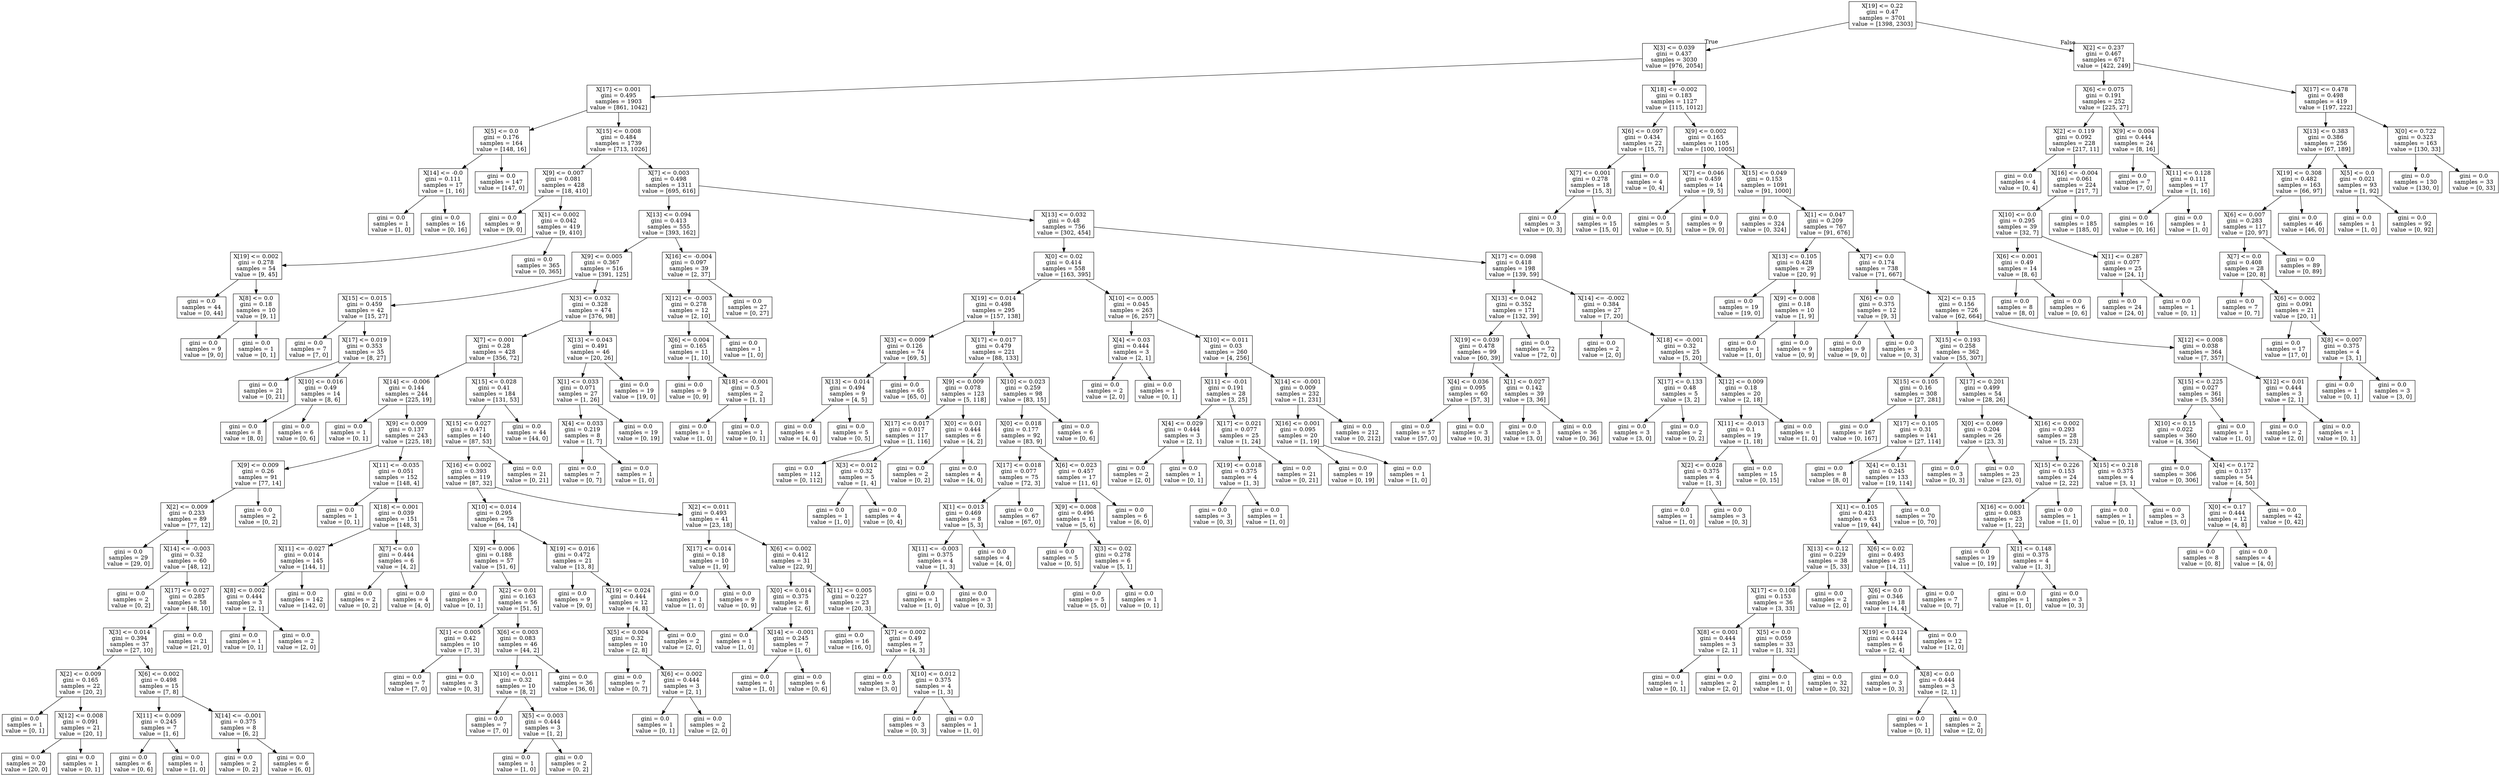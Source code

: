 digraph Tree {
node [shape=box] ;
0 [label="X[19] <= 0.22\ngini = 0.47\nsamples = 3701\nvalue = [1398, 2303]"] ;
1 [label="X[3] <= 0.039\ngini = 0.437\nsamples = 3030\nvalue = [976, 2054]"] ;
0 -> 1 [labeldistance=2.5, labelangle=45, headlabel="True"] ;
2 [label="X[17] <= 0.001\ngini = 0.495\nsamples = 1903\nvalue = [861, 1042]"] ;
1 -> 2 ;
3 [label="X[5] <= 0.0\ngini = 0.176\nsamples = 164\nvalue = [148, 16]"] ;
2 -> 3 ;
4 [label="X[14] <= -0.0\ngini = 0.111\nsamples = 17\nvalue = [1, 16]"] ;
3 -> 4 ;
5 [label="gini = 0.0\nsamples = 1\nvalue = [1, 0]"] ;
4 -> 5 ;
6 [label="gini = 0.0\nsamples = 16\nvalue = [0, 16]"] ;
4 -> 6 ;
7 [label="gini = 0.0\nsamples = 147\nvalue = [147, 0]"] ;
3 -> 7 ;
8 [label="X[15] <= 0.008\ngini = 0.484\nsamples = 1739\nvalue = [713, 1026]"] ;
2 -> 8 ;
9 [label="X[9] <= 0.007\ngini = 0.081\nsamples = 428\nvalue = [18, 410]"] ;
8 -> 9 ;
10 [label="gini = 0.0\nsamples = 9\nvalue = [9, 0]"] ;
9 -> 10 ;
11 [label="X[1] <= 0.002\ngini = 0.042\nsamples = 419\nvalue = [9, 410]"] ;
9 -> 11 ;
12 [label="X[19] <= 0.002\ngini = 0.278\nsamples = 54\nvalue = [9, 45]"] ;
11 -> 12 ;
13 [label="gini = 0.0\nsamples = 44\nvalue = [0, 44]"] ;
12 -> 13 ;
14 [label="X[8] <= 0.0\ngini = 0.18\nsamples = 10\nvalue = [9, 1]"] ;
12 -> 14 ;
15 [label="gini = 0.0\nsamples = 9\nvalue = [9, 0]"] ;
14 -> 15 ;
16 [label="gini = 0.0\nsamples = 1\nvalue = [0, 1]"] ;
14 -> 16 ;
17 [label="gini = 0.0\nsamples = 365\nvalue = [0, 365]"] ;
11 -> 17 ;
18 [label="X[7] <= 0.003\ngini = 0.498\nsamples = 1311\nvalue = [695, 616]"] ;
8 -> 18 ;
19 [label="X[13] <= 0.094\ngini = 0.413\nsamples = 555\nvalue = [393, 162]"] ;
18 -> 19 ;
20 [label="X[9] <= 0.005\ngini = 0.367\nsamples = 516\nvalue = [391, 125]"] ;
19 -> 20 ;
21 [label="X[15] <= 0.015\ngini = 0.459\nsamples = 42\nvalue = [15, 27]"] ;
20 -> 21 ;
22 [label="gini = 0.0\nsamples = 7\nvalue = [7, 0]"] ;
21 -> 22 ;
23 [label="X[17] <= 0.019\ngini = 0.353\nsamples = 35\nvalue = [8, 27]"] ;
21 -> 23 ;
24 [label="gini = 0.0\nsamples = 21\nvalue = [0, 21]"] ;
23 -> 24 ;
25 [label="X[10] <= 0.016\ngini = 0.49\nsamples = 14\nvalue = [8, 6]"] ;
23 -> 25 ;
26 [label="gini = 0.0\nsamples = 8\nvalue = [8, 0]"] ;
25 -> 26 ;
27 [label="gini = 0.0\nsamples = 6\nvalue = [0, 6]"] ;
25 -> 27 ;
28 [label="X[3] <= 0.032\ngini = 0.328\nsamples = 474\nvalue = [376, 98]"] ;
20 -> 28 ;
29 [label="X[7] <= 0.001\ngini = 0.28\nsamples = 428\nvalue = [356, 72]"] ;
28 -> 29 ;
30 [label="X[14] <= -0.006\ngini = 0.144\nsamples = 244\nvalue = [225, 19]"] ;
29 -> 30 ;
31 [label="gini = 0.0\nsamples = 1\nvalue = [0, 1]"] ;
30 -> 31 ;
32 [label="X[9] <= 0.009\ngini = 0.137\nsamples = 243\nvalue = [225, 18]"] ;
30 -> 32 ;
33 [label="X[9] <= 0.009\ngini = 0.26\nsamples = 91\nvalue = [77, 14]"] ;
32 -> 33 ;
34 [label="X[2] <= 0.009\ngini = 0.233\nsamples = 89\nvalue = [77, 12]"] ;
33 -> 34 ;
35 [label="gini = 0.0\nsamples = 29\nvalue = [29, 0]"] ;
34 -> 35 ;
36 [label="X[14] <= -0.003\ngini = 0.32\nsamples = 60\nvalue = [48, 12]"] ;
34 -> 36 ;
37 [label="gini = 0.0\nsamples = 2\nvalue = [0, 2]"] ;
36 -> 37 ;
38 [label="X[17] <= 0.027\ngini = 0.285\nsamples = 58\nvalue = [48, 10]"] ;
36 -> 38 ;
39 [label="X[3] <= 0.014\ngini = 0.394\nsamples = 37\nvalue = [27, 10]"] ;
38 -> 39 ;
40 [label="X[2] <= 0.009\ngini = 0.165\nsamples = 22\nvalue = [20, 2]"] ;
39 -> 40 ;
41 [label="gini = 0.0\nsamples = 1\nvalue = [0, 1]"] ;
40 -> 41 ;
42 [label="X[12] <= 0.008\ngini = 0.091\nsamples = 21\nvalue = [20, 1]"] ;
40 -> 42 ;
43 [label="gini = 0.0\nsamples = 20\nvalue = [20, 0]"] ;
42 -> 43 ;
44 [label="gini = 0.0\nsamples = 1\nvalue = [0, 1]"] ;
42 -> 44 ;
45 [label="X[6] <= 0.002\ngini = 0.498\nsamples = 15\nvalue = [7, 8]"] ;
39 -> 45 ;
46 [label="X[11] <= 0.009\ngini = 0.245\nsamples = 7\nvalue = [1, 6]"] ;
45 -> 46 ;
47 [label="gini = 0.0\nsamples = 6\nvalue = [0, 6]"] ;
46 -> 47 ;
48 [label="gini = 0.0\nsamples = 1\nvalue = [1, 0]"] ;
46 -> 48 ;
49 [label="X[14] <= -0.001\ngini = 0.375\nsamples = 8\nvalue = [6, 2]"] ;
45 -> 49 ;
50 [label="gini = 0.0\nsamples = 2\nvalue = [0, 2]"] ;
49 -> 50 ;
51 [label="gini = 0.0\nsamples = 6\nvalue = [6, 0]"] ;
49 -> 51 ;
52 [label="gini = 0.0\nsamples = 21\nvalue = [21, 0]"] ;
38 -> 52 ;
53 [label="gini = 0.0\nsamples = 2\nvalue = [0, 2]"] ;
33 -> 53 ;
54 [label="X[11] <= -0.035\ngini = 0.051\nsamples = 152\nvalue = [148, 4]"] ;
32 -> 54 ;
55 [label="gini = 0.0\nsamples = 1\nvalue = [0, 1]"] ;
54 -> 55 ;
56 [label="X[18] <= 0.001\ngini = 0.039\nsamples = 151\nvalue = [148, 3]"] ;
54 -> 56 ;
57 [label="X[11] <= -0.027\ngini = 0.014\nsamples = 145\nvalue = [144, 1]"] ;
56 -> 57 ;
58 [label="X[8] <= 0.002\ngini = 0.444\nsamples = 3\nvalue = [2, 1]"] ;
57 -> 58 ;
59 [label="gini = 0.0\nsamples = 1\nvalue = [0, 1]"] ;
58 -> 59 ;
60 [label="gini = 0.0\nsamples = 2\nvalue = [2, 0]"] ;
58 -> 60 ;
61 [label="gini = 0.0\nsamples = 142\nvalue = [142, 0]"] ;
57 -> 61 ;
62 [label="X[7] <= 0.0\ngini = 0.444\nsamples = 6\nvalue = [4, 2]"] ;
56 -> 62 ;
63 [label="gini = 0.0\nsamples = 2\nvalue = [0, 2]"] ;
62 -> 63 ;
64 [label="gini = 0.0\nsamples = 4\nvalue = [4, 0]"] ;
62 -> 64 ;
65 [label="X[15] <= 0.028\ngini = 0.41\nsamples = 184\nvalue = [131, 53]"] ;
29 -> 65 ;
66 [label="X[15] <= 0.027\ngini = 0.471\nsamples = 140\nvalue = [87, 53]"] ;
65 -> 66 ;
67 [label="X[16] <= 0.002\ngini = 0.393\nsamples = 119\nvalue = [87, 32]"] ;
66 -> 67 ;
68 [label="X[10] <= 0.014\ngini = 0.295\nsamples = 78\nvalue = [64, 14]"] ;
67 -> 68 ;
69 [label="X[9] <= 0.006\ngini = 0.188\nsamples = 57\nvalue = [51, 6]"] ;
68 -> 69 ;
70 [label="gini = 0.0\nsamples = 1\nvalue = [0, 1]"] ;
69 -> 70 ;
71 [label="X[2] <= 0.01\ngini = 0.163\nsamples = 56\nvalue = [51, 5]"] ;
69 -> 71 ;
72 [label="X[1] <= 0.005\ngini = 0.42\nsamples = 10\nvalue = [7, 3]"] ;
71 -> 72 ;
73 [label="gini = 0.0\nsamples = 7\nvalue = [7, 0]"] ;
72 -> 73 ;
74 [label="gini = 0.0\nsamples = 3\nvalue = [0, 3]"] ;
72 -> 74 ;
75 [label="X[6] <= 0.003\ngini = 0.083\nsamples = 46\nvalue = [44, 2]"] ;
71 -> 75 ;
76 [label="X[10] <= 0.011\ngini = 0.32\nsamples = 10\nvalue = [8, 2]"] ;
75 -> 76 ;
77 [label="gini = 0.0\nsamples = 7\nvalue = [7, 0]"] ;
76 -> 77 ;
78 [label="X[5] <= 0.003\ngini = 0.444\nsamples = 3\nvalue = [1, 2]"] ;
76 -> 78 ;
79 [label="gini = 0.0\nsamples = 1\nvalue = [1, 0]"] ;
78 -> 79 ;
80 [label="gini = 0.0\nsamples = 2\nvalue = [0, 2]"] ;
78 -> 80 ;
81 [label="gini = 0.0\nsamples = 36\nvalue = [36, 0]"] ;
75 -> 81 ;
82 [label="X[19] <= 0.016\ngini = 0.472\nsamples = 21\nvalue = [13, 8]"] ;
68 -> 82 ;
83 [label="gini = 0.0\nsamples = 9\nvalue = [9, 0]"] ;
82 -> 83 ;
84 [label="X[19] <= 0.024\ngini = 0.444\nsamples = 12\nvalue = [4, 8]"] ;
82 -> 84 ;
85 [label="X[5] <= 0.004\ngini = 0.32\nsamples = 10\nvalue = [2, 8]"] ;
84 -> 85 ;
86 [label="gini = 0.0\nsamples = 7\nvalue = [0, 7]"] ;
85 -> 86 ;
87 [label="X[6] <= 0.002\ngini = 0.444\nsamples = 3\nvalue = [2, 1]"] ;
85 -> 87 ;
88 [label="gini = 0.0\nsamples = 1\nvalue = [0, 1]"] ;
87 -> 88 ;
89 [label="gini = 0.0\nsamples = 2\nvalue = [2, 0]"] ;
87 -> 89 ;
90 [label="gini = 0.0\nsamples = 2\nvalue = [2, 0]"] ;
84 -> 90 ;
91 [label="X[2] <= 0.011\ngini = 0.493\nsamples = 41\nvalue = [23, 18]"] ;
67 -> 91 ;
92 [label="X[17] <= 0.014\ngini = 0.18\nsamples = 10\nvalue = [1, 9]"] ;
91 -> 92 ;
93 [label="gini = 0.0\nsamples = 1\nvalue = [1, 0]"] ;
92 -> 93 ;
94 [label="gini = 0.0\nsamples = 9\nvalue = [0, 9]"] ;
92 -> 94 ;
95 [label="X[6] <= 0.002\ngini = 0.412\nsamples = 31\nvalue = [22, 9]"] ;
91 -> 95 ;
96 [label="X[0] <= 0.014\ngini = 0.375\nsamples = 8\nvalue = [2, 6]"] ;
95 -> 96 ;
97 [label="gini = 0.0\nsamples = 1\nvalue = [1, 0]"] ;
96 -> 97 ;
98 [label="X[14] <= -0.001\ngini = 0.245\nsamples = 7\nvalue = [1, 6]"] ;
96 -> 98 ;
99 [label="gini = 0.0\nsamples = 1\nvalue = [1, 0]"] ;
98 -> 99 ;
100 [label="gini = 0.0\nsamples = 6\nvalue = [0, 6]"] ;
98 -> 100 ;
101 [label="X[11] <= 0.005\ngini = 0.227\nsamples = 23\nvalue = [20, 3]"] ;
95 -> 101 ;
102 [label="gini = 0.0\nsamples = 16\nvalue = [16, 0]"] ;
101 -> 102 ;
103 [label="X[7] <= 0.002\ngini = 0.49\nsamples = 7\nvalue = [4, 3]"] ;
101 -> 103 ;
104 [label="gini = 0.0\nsamples = 3\nvalue = [3, 0]"] ;
103 -> 104 ;
105 [label="X[10] <= 0.012\ngini = 0.375\nsamples = 4\nvalue = [1, 3]"] ;
103 -> 105 ;
106 [label="gini = 0.0\nsamples = 3\nvalue = [0, 3]"] ;
105 -> 106 ;
107 [label="gini = 0.0\nsamples = 1\nvalue = [1, 0]"] ;
105 -> 107 ;
108 [label="gini = 0.0\nsamples = 21\nvalue = [0, 21]"] ;
66 -> 108 ;
109 [label="gini = 0.0\nsamples = 44\nvalue = [44, 0]"] ;
65 -> 109 ;
110 [label="X[13] <= 0.043\ngini = 0.491\nsamples = 46\nvalue = [20, 26]"] ;
28 -> 110 ;
111 [label="X[1] <= 0.033\ngini = 0.071\nsamples = 27\nvalue = [1, 26]"] ;
110 -> 111 ;
112 [label="X[4] <= 0.033\ngini = 0.219\nsamples = 8\nvalue = [1, 7]"] ;
111 -> 112 ;
113 [label="gini = 0.0\nsamples = 7\nvalue = [0, 7]"] ;
112 -> 113 ;
114 [label="gini = 0.0\nsamples = 1\nvalue = [1, 0]"] ;
112 -> 114 ;
115 [label="gini = 0.0\nsamples = 19\nvalue = [0, 19]"] ;
111 -> 115 ;
116 [label="gini = 0.0\nsamples = 19\nvalue = [19, 0]"] ;
110 -> 116 ;
117 [label="X[16] <= -0.004\ngini = 0.097\nsamples = 39\nvalue = [2, 37]"] ;
19 -> 117 ;
118 [label="X[12] <= -0.003\ngini = 0.278\nsamples = 12\nvalue = [2, 10]"] ;
117 -> 118 ;
119 [label="X[6] <= 0.004\ngini = 0.165\nsamples = 11\nvalue = [1, 10]"] ;
118 -> 119 ;
120 [label="gini = 0.0\nsamples = 9\nvalue = [0, 9]"] ;
119 -> 120 ;
121 [label="X[18] <= -0.001\ngini = 0.5\nsamples = 2\nvalue = [1, 1]"] ;
119 -> 121 ;
122 [label="gini = 0.0\nsamples = 1\nvalue = [1, 0]"] ;
121 -> 122 ;
123 [label="gini = 0.0\nsamples = 1\nvalue = [0, 1]"] ;
121 -> 123 ;
124 [label="gini = 0.0\nsamples = 1\nvalue = [1, 0]"] ;
118 -> 124 ;
125 [label="gini = 0.0\nsamples = 27\nvalue = [0, 27]"] ;
117 -> 125 ;
126 [label="X[13] <= 0.032\ngini = 0.48\nsamples = 756\nvalue = [302, 454]"] ;
18 -> 126 ;
127 [label="X[0] <= 0.02\ngini = 0.414\nsamples = 558\nvalue = [163, 395]"] ;
126 -> 127 ;
128 [label="X[19] <= 0.014\ngini = 0.498\nsamples = 295\nvalue = [157, 138]"] ;
127 -> 128 ;
129 [label="X[3] <= 0.009\ngini = 0.126\nsamples = 74\nvalue = [69, 5]"] ;
128 -> 129 ;
130 [label="X[13] <= 0.014\ngini = 0.494\nsamples = 9\nvalue = [4, 5]"] ;
129 -> 130 ;
131 [label="gini = 0.0\nsamples = 4\nvalue = [4, 0]"] ;
130 -> 131 ;
132 [label="gini = 0.0\nsamples = 5\nvalue = [0, 5]"] ;
130 -> 132 ;
133 [label="gini = 0.0\nsamples = 65\nvalue = [65, 0]"] ;
129 -> 133 ;
134 [label="X[17] <= 0.017\ngini = 0.479\nsamples = 221\nvalue = [88, 133]"] ;
128 -> 134 ;
135 [label="X[9] <= 0.009\ngini = 0.078\nsamples = 123\nvalue = [5, 118]"] ;
134 -> 135 ;
136 [label="X[17] <= 0.017\ngini = 0.017\nsamples = 117\nvalue = [1, 116]"] ;
135 -> 136 ;
137 [label="gini = 0.0\nsamples = 112\nvalue = [0, 112]"] ;
136 -> 137 ;
138 [label="X[3] <= 0.012\ngini = 0.32\nsamples = 5\nvalue = [1, 4]"] ;
136 -> 138 ;
139 [label="gini = 0.0\nsamples = 1\nvalue = [1, 0]"] ;
138 -> 139 ;
140 [label="gini = 0.0\nsamples = 4\nvalue = [0, 4]"] ;
138 -> 140 ;
141 [label="X[0] <= 0.01\ngini = 0.444\nsamples = 6\nvalue = [4, 2]"] ;
135 -> 141 ;
142 [label="gini = 0.0\nsamples = 2\nvalue = [0, 2]"] ;
141 -> 142 ;
143 [label="gini = 0.0\nsamples = 4\nvalue = [4, 0]"] ;
141 -> 143 ;
144 [label="X[10] <= 0.023\ngini = 0.259\nsamples = 98\nvalue = [83, 15]"] ;
134 -> 144 ;
145 [label="X[0] <= 0.018\ngini = 0.177\nsamples = 92\nvalue = [83, 9]"] ;
144 -> 145 ;
146 [label="X[17] <= 0.018\ngini = 0.077\nsamples = 75\nvalue = [72, 3]"] ;
145 -> 146 ;
147 [label="X[1] <= 0.013\ngini = 0.469\nsamples = 8\nvalue = [5, 3]"] ;
146 -> 147 ;
148 [label="X[11] <= -0.003\ngini = 0.375\nsamples = 4\nvalue = [1, 3]"] ;
147 -> 148 ;
149 [label="gini = 0.0\nsamples = 1\nvalue = [1, 0]"] ;
148 -> 149 ;
150 [label="gini = 0.0\nsamples = 3\nvalue = [0, 3]"] ;
148 -> 150 ;
151 [label="gini = 0.0\nsamples = 4\nvalue = [4, 0]"] ;
147 -> 151 ;
152 [label="gini = 0.0\nsamples = 67\nvalue = [67, 0]"] ;
146 -> 152 ;
153 [label="X[6] <= 0.023\ngini = 0.457\nsamples = 17\nvalue = [11, 6]"] ;
145 -> 153 ;
154 [label="X[9] <= 0.008\ngini = 0.496\nsamples = 11\nvalue = [5, 6]"] ;
153 -> 154 ;
155 [label="gini = 0.0\nsamples = 5\nvalue = [0, 5]"] ;
154 -> 155 ;
156 [label="X[3] <= 0.02\ngini = 0.278\nsamples = 6\nvalue = [5, 1]"] ;
154 -> 156 ;
157 [label="gini = 0.0\nsamples = 5\nvalue = [5, 0]"] ;
156 -> 157 ;
158 [label="gini = 0.0\nsamples = 1\nvalue = [0, 1]"] ;
156 -> 158 ;
159 [label="gini = 0.0\nsamples = 6\nvalue = [6, 0]"] ;
153 -> 159 ;
160 [label="gini = 0.0\nsamples = 6\nvalue = [0, 6]"] ;
144 -> 160 ;
161 [label="X[10] <= 0.005\ngini = 0.045\nsamples = 263\nvalue = [6, 257]"] ;
127 -> 161 ;
162 [label="X[4] <= 0.03\ngini = 0.444\nsamples = 3\nvalue = [2, 1]"] ;
161 -> 162 ;
163 [label="gini = 0.0\nsamples = 2\nvalue = [2, 0]"] ;
162 -> 163 ;
164 [label="gini = 0.0\nsamples = 1\nvalue = [0, 1]"] ;
162 -> 164 ;
165 [label="X[10] <= 0.011\ngini = 0.03\nsamples = 260\nvalue = [4, 256]"] ;
161 -> 165 ;
166 [label="X[11] <= -0.01\ngini = 0.191\nsamples = 28\nvalue = [3, 25]"] ;
165 -> 166 ;
167 [label="X[4] <= 0.029\ngini = 0.444\nsamples = 3\nvalue = [2, 1]"] ;
166 -> 167 ;
168 [label="gini = 0.0\nsamples = 2\nvalue = [2, 0]"] ;
167 -> 168 ;
169 [label="gini = 0.0\nsamples = 1\nvalue = [0, 1]"] ;
167 -> 169 ;
170 [label="X[17] <= 0.021\ngini = 0.077\nsamples = 25\nvalue = [1, 24]"] ;
166 -> 170 ;
171 [label="X[19] <= 0.018\ngini = 0.375\nsamples = 4\nvalue = [1, 3]"] ;
170 -> 171 ;
172 [label="gini = 0.0\nsamples = 3\nvalue = [0, 3]"] ;
171 -> 172 ;
173 [label="gini = 0.0\nsamples = 1\nvalue = [1, 0]"] ;
171 -> 173 ;
174 [label="gini = 0.0\nsamples = 21\nvalue = [0, 21]"] ;
170 -> 174 ;
175 [label="X[14] <= -0.001\ngini = 0.009\nsamples = 232\nvalue = [1, 231]"] ;
165 -> 175 ;
176 [label="X[16] <= 0.001\ngini = 0.095\nsamples = 20\nvalue = [1, 19]"] ;
175 -> 176 ;
177 [label="gini = 0.0\nsamples = 19\nvalue = [0, 19]"] ;
176 -> 177 ;
178 [label="gini = 0.0\nsamples = 1\nvalue = [1, 0]"] ;
176 -> 178 ;
179 [label="gini = 0.0\nsamples = 212\nvalue = [0, 212]"] ;
175 -> 179 ;
180 [label="X[17] <= 0.098\ngini = 0.418\nsamples = 198\nvalue = [139, 59]"] ;
126 -> 180 ;
181 [label="X[13] <= 0.042\ngini = 0.352\nsamples = 171\nvalue = [132, 39]"] ;
180 -> 181 ;
182 [label="X[19] <= 0.039\ngini = 0.478\nsamples = 99\nvalue = [60, 39]"] ;
181 -> 182 ;
183 [label="X[4] <= 0.036\ngini = 0.095\nsamples = 60\nvalue = [57, 3]"] ;
182 -> 183 ;
184 [label="gini = 0.0\nsamples = 57\nvalue = [57, 0]"] ;
183 -> 184 ;
185 [label="gini = 0.0\nsamples = 3\nvalue = [0, 3]"] ;
183 -> 185 ;
186 [label="X[1] <= 0.027\ngini = 0.142\nsamples = 39\nvalue = [3, 36]"] ;
182 -> 186 ;
187 [label="gini = 0.0\nsamples = 3\nvalue = [3, 0]"] ;
186 -> 187 ;
188 [label="gini = 0.0\nsamples = 36\nvalue = [0, 36]"] ;
186 -> 188 ;
189 [label="gini = 0.0\nsamples = 72\nvalue = [72, 0]"] ;
181 -> 189 ;
190 [label="X[14] <= -0.002\ngini = 0.384\nsamples = 27\nvalue = [7, 20]"] ;
180 -> 190 ;
191 [label="gini = 0.0\nsamples = 2\nvalue = [2, 0]"] ;
190 -> 191 ;
192 [label="X[18] <= -0.001\ngini = 0.32\nsamples = 25\nvalue = [5, 20]"] ;
190 -> 192 ;
193 [label="X[17] <= 0.133\ngini = 0.48\nsamples = 5\nvalue = [3, 2]"] ;
192 -> 193 ;
194 [label="gini = 0.0\nsamples = 3\nvalue = [3, 0]"] ;
193 -> 194 ;
195 [label="gini = 0.0\nsamples = 2\nvalue = [0, 2]"] ;
193 -> 195 ;
196 [label="X[12] <= 0.009\ngini = 0.18\nsamples = 20\nvalue = [2, 18]"] ;
192 -> 196 ;
197 [label="X[11] <= -0.013\ngini = 0.1\nsamples = 19\nvalue = [1, 18]"] ;
196 -> 197 ;
198 [label="X[2] <= 0.028\ngini = 0.375\nsamples = 4\nvalue = [1, 3]"] ;
197 -> 198 ;
199 [label="gini = 0.0\nsamples = 1\nvalue = [1, 0]"] ;
198 -> 199 ;
200 [label="gini = 0.0\nsamples = 3\nvalue = [0, 3]"] ;
198 -> 200 ;
201 [label="gini = 0.0\nsamples = 15\nvalue = [0, 15]"] ;
197 -> 201 ;
202 [label="gini = 0.0\nsamples = 1\nvalue = [1, 0]"] ;
196 -> 202 ;
203 [label="X[18] <= -0.002\ngini = 0.183\nsamples = 1127\nvalue = [115, 1012]"] ;
1 -> 203 ;
204 [label="X[6] <= 0.097\ngini = 0.434\nsamples = 22\nvalue = [15, 7]"] ;
203 -> 204 ;
205 [label="X[7] <= 0.001\ngini = 0.278\nsamples = 18\nvalue = [15, 3]"] ;
204 -> 205 ;
206 [label="gini = 0.0\nsamples = 3\nvalue = [0, 3]"] ;
205 -> 206 ;
207 [label="gini = 0.0\nsamples = 15\nvalue = [15, 0]"] ;
205 -> 207 ;
208 [label="gini = 0.0\nsamples = 4\nvalue = [0, 4]"] ;
204 -> 208 ;
209 [label="X[9] <= 0.002\ngini = 0.165\nsamples = 1105\nvalue = [100, 1005]"] ;
203 -> 209 ;
210 [label="X[7] <= 0.046\ngini = 0.459\nsamples = 14\nvalue = [9, 5]"] ;
209 -> 210 ;
211 [label="gini = 0.0\nsamples = 5\nvalue = [0, 5]"] ;
210 -> 211 ;
212 [label="gini = 0.0\nsamples = 9\nvalue = [9, 0]"] ;
210 -> 212 ;
213 [label="X[15] <= 0.049\ngini = 0.153\nsamples = 1091\nvalue = [91, 1000]"] ;
209 -> 213 ;
214 [label="gini = 0.0\nsamples = 324\nvalue = [0, 324]"] ;
213 -> 214 ;
215 [label="X[1] <= 0.047\ngini = 0.209\nsamples = 767\nvalue = [91, 676]"] ;
213 -> 215 ;
216 [label="X[13] <= 0.105\ngini = 0.428\nsamples = 29\nvalue = [20, 9]"] ;
215 -> 216 ;
217 [label="gini = 0.0\nsamples = 19\nvalue = [19, 0]"] ;
216 -> 217 ;
218 [label="X[9] <= 0.008\ngini = 0.18\nsamples = 10\nvalue = [1, 9]"] ;
216 -> 218 ;
219 [label="gini = 0.0\nsamples = 1\nvalue = [1, 0]"] ;
218 -> 219 ;
220 [label="gini = 0.0\nsamples = 9\nvalue = [0, 9]"] ;
218 -> 220 ;
221 [label="X[7] <= 0.0\ngini = 0.174\nsamples = 738\nvalue = [71, 667]"] ;
215 -> 221 ;
222 [label="X[6] <= 0.0\ngini = 0.375\nsamples = 12\nvalue = [9, 3]"] ;
221 -> 222 ;
223 [label="gini = 0.0\nsamples = 9\nvalue = [9, 0]"] ;
222 -> 223 ;
224 [label="gini = 0.0\nsamples = 3\nvalue = [0, 3]"] ;
222 -> 224 ;
225 [label="X[2] <= 0.15\ngini = 0.156\nsamples = 726\nvalue = [62, 664]"] ;
221 -> 225 ;
226 [label="X[15] <= 0.193\ngini = 0.258\nsamples = 362\nvalue = [55, 307]"] ;
225 -> 226 ;
227 [label="X[15] <= 0.105\ngini = 0.16\nsamples = 308\nvalue = [27, 281]"] ;
226 -> 227 ;
228 [label="gini = 0.0\nsamples = 167\nvalue = [0, 167]"] ;
227 -> 228 ;
229 [label="X[17] <= 0.105\ngini = 0.31\nsamples = 141\nvalue = [27, 114]"] ;
227 -> 229 ;
230 [label="gini = 0.0\nsamples = 8\nvalue = [8, 0]"] ;
229 -> 230 ;
231 [label="X[4] <= 0.131\ngini = 0.245\nsamples = 133\nvalue = [19, 114]"] ;
229 -> 231 ;
232 [label="X[1] <= 0.105\ngini = 0.421\nsamples = 63\nvalue = [19, 44]"] ;
231 -> 232 ;
233 [label="X[13] <= 0.12\ngini = 0.229\nsamples = 38\nvalue = [5, 33]"] ;
232 -> 233 ;
234 [label="X[17] <= 0.108\ngini = 0.153\nsamples = 36\nvalue = [3, 33]"] ;
233 -> 234 ;
235 [label="X[8] <= 0.001\ngini = 0.444\nsamples = 3\nvalue = [2, 1]"] ;
234 -> 235 ;
236 [label="gini = 0.0\nsamples = 1\nvalue = [0, 1]"] ;
235 -> 236 ;
237 [label="gini = 0.0\nsamples = 2\nvalue = [2, 0]"] ;
235 -> 237 ;
238 [label="X[5] <= 0.0\ngini = 0.059\nsamples = 33\nvalue = [1, 32]"] ;
234 -> 238 ;
239 [label="gini = 0.0\nsamples = 1\nvalue = [1, 0]"] ;
238 -> 239 ;
240 [label="gini = 0.0\nsamples = 32\nvalue = [0, 32]"] ;
238 -> 240 ;
241 [label="gini = 0.0\nsamples = 2\nvalue = [2, 0]"] ;
233 -> 241 ;
242 [label="X[6] <= 0.02\ngini = 0.493\nsamples = 25\nvalue = [14, 11]"] ;
232 -> 242 ;
243 [label="X[6] <= 0.0\ngini = 0.346\nsamples = 18\nvalue = [14, 4]"] ;
242 -> 243 ;
244 [label="X[19] <= 0.124\ngini = 0.444\nsamples = 6\nvalue = [2, 4]"] ;
243 -> 244 ;
245 [label="gini = 0.0\nsamples = 3\nvalue = [0, 3]"] ;
244 -> 245 ;
246 [label="X[8] <= 0.0\ngini = 0.444\nsamples = 3\nvalue = [2, 1]"] ;
244 -> 246 ;
247 [label="gini = 0.0\nsamples = 1\nvalue = [0, 1]"] ;
246 -> 247 ;
248 [label="gini = 0.0\nsamples = 2\nvalue = [2, 0]"] ;
246 -> 248 ;
249 [label="gini = 0.0\nsamples = 12\nvalue = [12, 0]"] ;
243 -> 249 ;
250 [label="gini = 0.0\nsamples = 7\nvalue = [0, 7]"] ;
242 -> 250 ;
251 [label="gini = 0.0\nsamples = 70\nvalue = [0, 70]"] ;
231 -> 251 ;
252 [label="X[17] <= 0.201\ngini = 0.499\nsamples = 54\nvalue = [28, 26]"] ;
226 -> 252 ;
253 [label="X[0] <= 0.069\ngini = 0.204\nsamples = 26\nvalue = [23, 3]"] ;
252 -> 253 ;
254 [label="gini = 0.0\nsamples = 3\nvalue = [0, 3]"] ;
253 -> 254 ;
255 [label="gini = 0.0\nsamples = 23\nvalue = [23, 0]"] ;
253 -> 255 ;
256 [label="X[16] <= 0.002\ngini = 0.293\nsamples = 28\nvalue = [5, 23]"] ;
252 -> 256 ;
257 [label="X[15] <= 0.226\ngini = 0.153\nsamples = 24\nvalue = [2, 22]"] ;
256 -> 257 ;
258 [label="X[16] <= 0.001\ngini = 0.083\nsamples = 23\nvalue = [1, 22]"] ;
257 -> 258 ;
259 [label="gini = 0.0\nsamples = 19\nvalue = [0, 19]"] ;
258 -> 259 ;
260 [label="X[1] <= 0.148\ngini = 0.375\nsamples = 4\nvalue = [1, 3]"] ;
258 -> 260 ;
261 [label="gini = 0.0\nsamples = 1\nvalue = [1, 0]"] ;
260 -> 261 ;
262 [label="gini = 0.0\nsamples = 3\nvalue = [0, 3]"] ;
260 -> 262 ;
263 [label="gini = 0.0\nsamples = 1\nvalue = [1, 0]"] ;
257 -> 263 ;
264 [label="X[15] <= 0.218\ngini = 0.375\nsamples = 4\nvalue = [3, 1]"] ;
256 -> 264 ;
265 [label="gini = 0.0\nsamples = 1\nvalue = [0, 1]"] ;
264 -> 265 ;
266 [label="gini = 0.0\nsamples = 3\nvalue = [3, 0]"] ;
264 -> 266 ;
267 [label="X[12] <= 0.008\ngini = 0.038\nsamples = 364\nvalue = [7, 357]"] ;
225 -> 267 ;
268 [label="X[15] <= 0.225\ngini = 0.027\nsamples = 361\nvalue = [5, 356]"] ;
267 -> 268 ;
269 [label="X[10] <= 0.15\ngini = 0.022\nsamples = 360\nvalue = [4, 356]"] ;
268 -> 269 ;
270 [label="gini = 0.0\nsamples = 306\nvalue = [0, 306]"] ;
269 -> 270 ;
271 [label="X[4] <= 0.172\ngini = 0.137\nsamples = 54\nvalue = [4, 50]"] ;
269 -> 271 ;
272 [label="X[0] <= 0.17\ngini = 0.444\nsamples = 12\nvalue = [4, 8]"] ;
271 -> 272 ;
273 [label="gini = 0.0\nsamples = 8\nvalue = [0, 8]"] ;
272 -> 273 ;
274 [label="gini = 0.0\nsamples = 4\nvalue = [4, 0]"] ;
272 -> 274 ;
275 [label="gini = 0.0\nsamples = 42\nvalue = [0, 42]"] ;
271 -> 275 ;
276 [label="gini = 0.0\nsamples = 1\nvalue = [1, 0]"] ;
268 -> 276 ;
277 [label="X[12] <= 0.01\ngini = 0.444\nsamples = 3\nvalue = [2, 1]"] ;
267 -> 277 ;
278 [label="gini = 0.0\nsamples = 2\nvalue = [2, 0]"] ;
277 -> 278 ;
279 [label="gini = 0.0\nsamples = 1\nvalue = [0, 1]"] ;
277 -> 279 ;
280 [label="X[2] <= 0.237\ngini = 0.467\nsamples = 671\nvalue = [422, 249]"] ;
0 -> 280 [labeldistance=2.5, labelangle=-45, headlabel="False"] ;
281 [label="X[6] <= 0.075\ngini = 0.191\nsamples = 252\nvalue = [225, 27]"] ;
280 -> 281 ;
282 [label="X[2] <= 0.119\ngini = 0.092\nsamples = 228\nvalue = [217, 11]"] ;
281 -> 282 ;
283 [label="gini = 0.0\nsamples = 4\nvalue = [0, 4]"] ;
282 -> 283 ;
284 [label="X[16] <= -0.004\ngini = 0.061\nsamples = 224\nvalue = [217, 7]"] ;
282 -> 284 ;
285 [label="X[10] <= 0.0\ngini = 0.295\nsamples = 39\nvalue = [32, 7]"] ;
284 -> 285 ;
286 [label="X[6] <= 0.001\ngini = 0.49\nsamples = 14\nvalue = [8, 6]"] ;
285 -> 286 ;
287 [label="gini = 0.0\nsamples = 8\nvalue = [8, 0]"] ;
286 -> 287 ;
288 [label="gini = 0.0\nsamples = 6\nvalue = [0, 6]"] ;
286 -> 288 ;
289 [label="X[1] <= 0.287\ngini = 0.077\nsamples = 25\nvalue = [24, 1]"] ;
285 -> 289 ;
290 [label="gini = 0.0\nsamples = 24\nvalue = [24, 0]"] ;
289 -> 290 ;
291 [label="gini = 0.0\nsamples = 1\nvalue = [0, 1]"] ;
289 -> 291 ;
292 [label="gini = 0.0\nsamples = 185\nvalue = [185, 0]"] ;
284 -> 292 ;
293 [label="X[9] <= 0.004\ngini = 0.444\nsamples = 24\nvalue = [8, 16]"] ;
281 -> 293 ;
294 [label="gini = 0.0\nsamples = 7\nvalue = [7, 0]"] ;
293 -> 294 ;
295 [label="X[11] <= 0.128\ngini = 0.111\nsamples = 17\nvalue = [1, 16]"] ;
293 -> 295 ;
296 [label="gini = 0.0\nsamples = 16\nvalue = [0, 16]"] ;
295 -> 296 ;
297 [label="gini = 0.0\nsamples = 1\nvalue = [1, 0]"] ;
295 -> 297 ;
298 [label="X[17] <= 0.478\ngini = 0.498\nsamples = 419\nvalue = [197, 222]"] ;
280 -> 298 ;
299 [label="X[13] <= 0.383\ngini = 0.386\nsamples = 256\nvalue = [67, 189]"] ;
298 -> 299 ;
300 [label="X[19] <= 0.308\ngini = 0.482\nsamples = 163\nvalue = [66, 97]"] ;
299 -> 300 ;
301 [label="X[6] <= 0.007\ngini = 0.283\nsamples = 117\nvalue = [20, 97]"] ;
300 -> 301 ;
302 [label="X[7] <= 0.0\ngini = 0.408\nsamples = 28\nvalue = [20, 8]"] ;
301 -> 302 ;
303 [label="gini = 0.0\nsamples = 7\nvalue = [0, 7]"] ;
302 -> 303 ;
304 [label="X[6] <= 0.002\ngini = 0.091\nsamples = 21\nvalue = [20, 1]"] ;
302 -> 304 ;
305 [label="gini = 0.0\nsamples = 17\nvalue = [17, 0]"] ;
304 -> 305 ;
306 [label="X[8] <= 0.007\ngini = 0.375\nsamples = 4\nvalue = [3, 1]"] ;
304 -> 306 ;
307 [label="gini = 0.0\nsamples = 1\nvalue = [0, 1]"] ;
306 -> 307 ;
308 [label="gini = 0.0\nsamples = 3\nvalue = [3, 0]"] ;
306 -> 308 ;
309 [label="gini = 0.0\nsamples = 89\nvalue = [0, 89]"] ;
301 -> 309 ;
310 [label="gini = 0.0\nsamples = 46\nvalue = [46, 0]"] ;
300 -> 310 ;
311 [label="X[5] <= 0.0\ngini = 0.021\nsamples = 93\nvalue = [1, 92]"] ;
299 -> 311 ;
312 [label="gini = 0.0\nsamples = 1\nvalue = [1, 0]"] ;
311 -> 312 ;
313 [label="gini = 0.0\nsamples = 92\nvalue = [0, 92]"] ;
311 -> 313 ;
314 [label="X[0] <= 0.722\ngini = 0.323\nsamples = 163\nvalue = [130, 33]"] ;
298 -> 314 ;
315 [label="gini = 0.0\nsamples = 130\nvalue = [130, 0]"] ;
314 -> 315 ;
316 [label="gini = 0.0\nsamples = 33\nvalue = [0, 33]"] ;
314 -> 316 ;
}